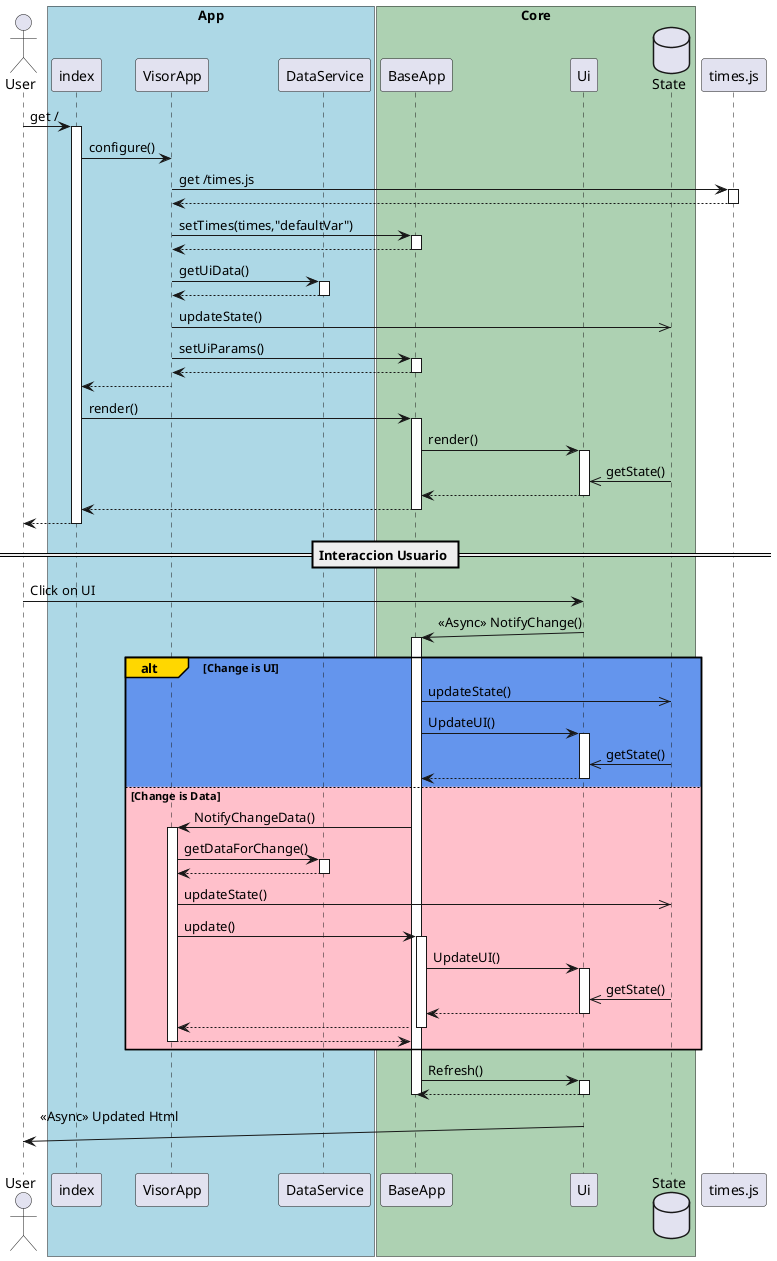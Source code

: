 @startuml Funcionamiento Aplicacion
actor User
box "App" #LightBlue
participant index
participant VisorApp
participant DataService as data
end box
box "Core" #ADD1B2
participant BaseApp
participant Ui
database State as state
end box
participant times.js as times

User -> index ++: get /
    index -> VisorApp: configure()
        VisorApp -> times ++: get /times.js
        return
        VisorApp -> BaseApp ++: setTimes(times,"defaultVar")
        return
        VisorApp -> data ++: getUiData()
        return
        VisorApp ->> state: updateState()
        VisorApp -> BaseApp ++: setUiParams()
        return
        VisorApp --> index
    index -> BaseApp ++:render()
        BaseApp -> Ui ++: render()
        Ui <<- state: getState()
        return
    return
return

== Interaccion Usuario ==
User -> Ui: Click on UI
Ui ->(5) BaseApp ++:<<Async>> NotifyChange()
    alt#Gold #CornflowerBlue Change is UI 
        BaseApp ->> state: updateState()
        BaseApp -> Ui ++: UpdateUI()
        Ui <<- state: getState()
        return
    else #Pink Change is Data
        BaseApp -> VisorApp ++: NotifyChangeData()
            VisorApp -> data ++: getDataForChange()
            return
            VisorApp ->> state: updateState()
            VisorApp -> BaseApp ++:update()
                BaseApp -> Ui ++: UpdateUI()
                    Ui <<- state: getState()
                return
            return
        return
    end
    BaseApp -> Ui ++: Refresh() 
    return 
deactivate
& Ui->(15) User: <<Async>> Updated Html

@enduml